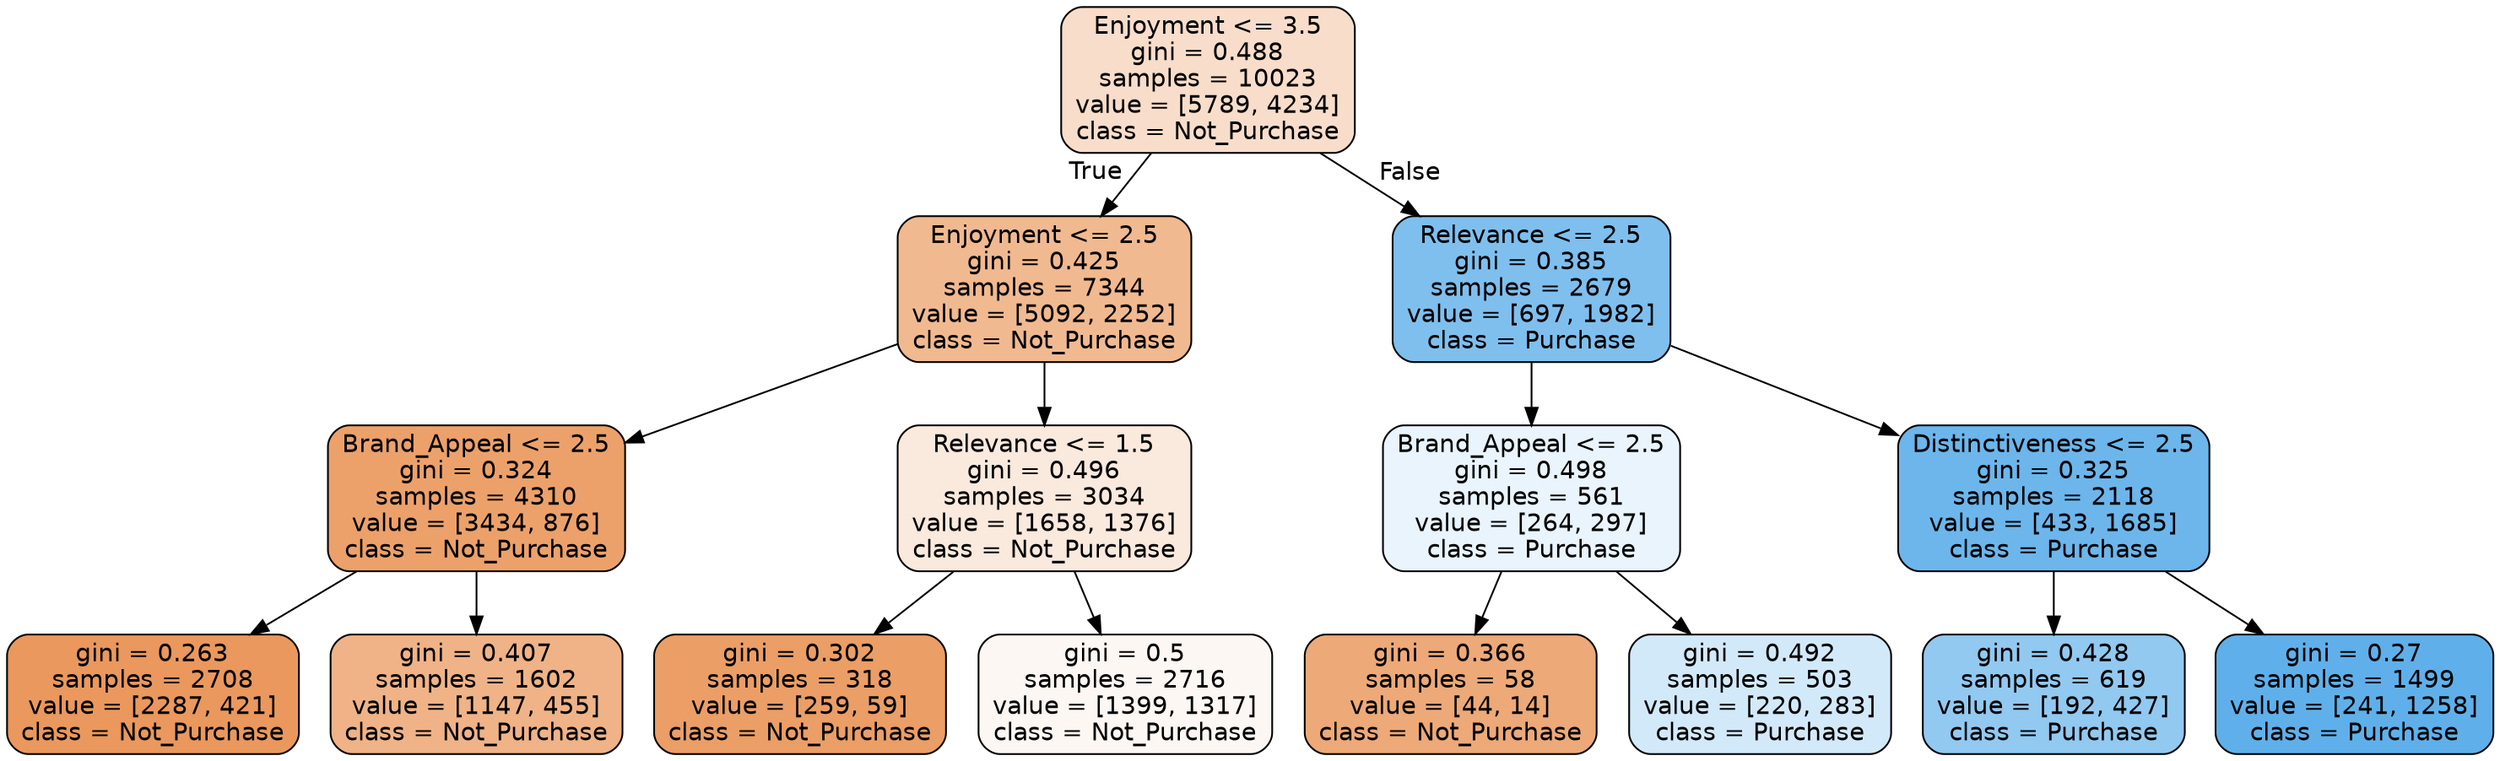 digraph Tree {
node [shape=box, style="filled, rounded", color="black", fontname=helvetica] ;
edge [fontname=helvetica] ;
0 [label="Enjoyment <= 3.5\ngini = 0.488\nsamples = 10023\nvalue = [5789, 4234]\nclass = Not_Purchase", fillcolor="#e5813944"] ;
1 [label="Enjoyment <= 2.5\ngini = 0.425\nsamples = 7344\nvalue = [5092, 2252]\nclass = Not_Purchase", fillcolor="#e581398e"] ;
0 -> 1 [labeldistance=2.5, labelangle=45, headlabel="True"] ;
2 [label="Brand_Appeal <= 2.5\ngini = 0.324\nsamples = 4310\nvalue = [3434, 876]\nclass = Not_Purchase", fillcolor="#e58139be"] ;
1 -> 2 ;
3 [label="gini = 0.263\nsamples = 2708\nvalue = [2287, 421]\nclass = Not_Purchase", fillcolor="#e58139d0"] ;
2 -> 3 ;
4 [label="gini = 0.407\nsamples = 1602\nvalue = [1147, 455]\nclass = Not_Purchase", fillcolor="#e581399a"] ;
2 -> 4 ;
5 [label="Relevance <= 1.5\ngini = 0.496\nsamples = 3034\nvalue = [1658, 1376]\nclass = Not_Purchase", fillcolor="#e581392b"] ;
1 -> 5 ;
6 [label="gini = 0.302\nsamples = 318\nvalue = [259, 59]\nclass = Not_Purchase", fillcolor="#e58139c5"] ;
5 -> 6 ;
7 [label="gini = 0.5\nsamples = 2716\nvalue = [1399, 1317]\nclass = Not_Purchase", fillcolor="#e581390f"] ;
5 -> 7 ;
8 [label="Relevance <= 2.5\ngini = 0.385\nsamples = 2679\nvalue = [697, 1982]\nclass = Purchase", fillcolor="#399de5a5"] ;
0 -> 8 [labeldistance=2.5, labelangle=-45, headlabel="False"] ;
9 [label="Brand_Appeal <= 2.5\ngini = 0.498\nsamples = 561\nvalue = [264, 297]\nclass = Purchase", fillcolor="#399de51c"] ;
8 -> 9 ;
10 [label="gini = 0.366\nsamples = 58\nvalue = [44, 14]\nclass = Not_Purchase", fillcolor="#e58139ae"] ;
9 -> 10 ;
11 [label="gini = 0.492\nsamples = 503\nvalue = [220, 283]\nclass = Purchase", fillcolor="#399de539"] ;
9 -> 11 ;
12 [label="Distinctiveness <= 2.5\ngini = 0.325\nsamples = 2118\nvalue = [433, 1685]\nclass = Purchase", fillcolor="#399de5bd"] ;
8 -> 12 ;
13 [label="gini = 0.428\nsamples = 619\nvalue = [192, 427]\nclass = Purchase", fillcolor="#399de58c"] ;
12 -> 13 ;
14 [label="gini = 0.27\nsamples = 1499\nvalue = [241, 1258]\nclass = Purchase", fillcolor="#399de5ce"] ;
12 -> 14 ;
}